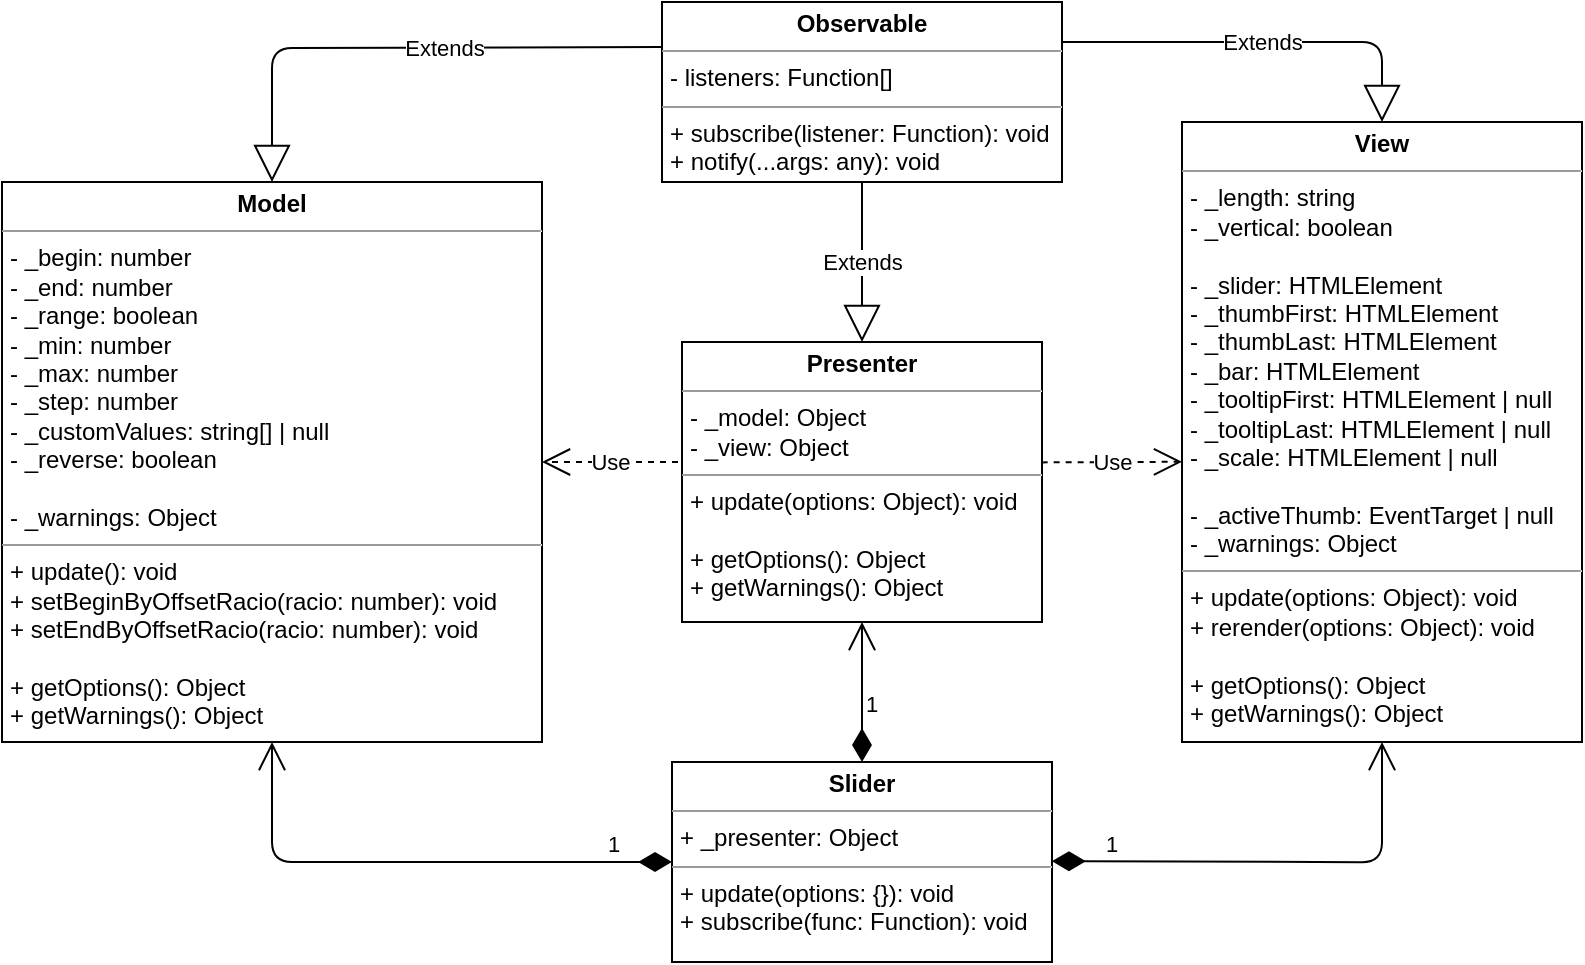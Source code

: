 <mxfile version="12.8.8" type="device"><diagram id="yHwNl0x9hTxv-SDwNB8a" name="Страница 1"><mxGraphModel dx="1325" dy="665" grid="1" gridSize="10" guides="1" tooltips="1" connect="1" arrows="1" fold="1" page="1" pageScale="1" pageWidth="2336" pageHeight="1654" math="0" shadow="0"><root><mxCell id="0"/><mxCell id="1" parent="0"/><mxCell id="gp7N-ECxnqV8nG13RXbz-1" value="&lt;p style=&quot;margin: 0px ; margin-top: 4px ; text-align: center&quot;&gt;&lt;b&gt;Model&lt;/b&gt;&lt;/p&gt;&lt;hr size=&quot;1&quot;&gt;&lt;p style=&quot;margin: 0px ; margin-left: 4px&quot;&gt;- _begin: number&lt;/p&gt;&lt;p style=&quot;margin: 0px ; margin-left: 4px&quot;&gt;- _end: number&lt;/p&gt;&lt;p style=&quot;margin: 0px ; margin-left: 4px&quot;&gt;- _range: boolean&lt;/p&gt;&lt;p style=&quot;margin: 0px ; margin-left: 4px&quot;&gt;- _min: number&lt;/p&gt;&lt;p style=&quot;margin: 0px ; margin-left: 4px&quot;&gt;- _max: number&lt;/p&gt;&lt;p style=&quot;margin: 0px ; margin-left: 4px&quot;&gt;- _step: number&lt;/p&gt;&lt;p style=&quot;margin: 0px ; margin-left: 4px&quot;&gt;- _customValues: string[] | null&lt;/p&gt;&lt;p style=&quot;margin: 0px ; margin-left: 4px&quot;&gt;- _reverse: boolean&lt;/p&gt;&lt;p style=&quot;margin: 0px ; margin-left: 4px&quot;&gt;&lt;br&gt;&lt;/p&gt;&lt;p style=&quot;margin: 0px ; margin-left: 4px&quot;&gt;-&amp;nbsp;_warnings: Object&lt;br&gt;&lt;/p&gt;&lt;hr size=&quot;1&quot;&gt;&lt;p style=&quot;margin: 0px ; margin-left: 4px&quot;&gt;+ update(): void&lt;/p&gt;&lt;p style=&quot;margin: 0px ; margin-left: 4px&quot;&gt;+&amp;nbsp;setBeginByOffsetRacio(racio: number): void&lt;/p&gt;&lt;p style=&quot;margin: 0px ; margin-left: 4px&quot;&gt;+&amp;nbsp;&lt;span&gt;setEndByOffsetRacio(racio: number): void&lt;/span&gt;&lt;/p&gt;&lt;p style=&quot;margin: 0px ; margin-left: 4px&quot;&gt;&lt;span&gt;&lt;br&gt;&lt;/span&gt;&lt;/p&gt;&lt;p style=&quot;margin: 0px ; margin-left: 4px&quot;&gt;+ getOptions(): Object&lt;/p&gt;&lt;p style=&quot;margin: 0px ; margin-left: 4px&quot;&gt;+ getWarnings(): Object&lt;/p&gt;" style="verticalAlign=top;align=left;overflow=fill;fontSize=12;fontFamily=Helvetica;html=1;" vertex="1" parent="1"><mxGeometry x="290" y="180" width="270" height="280" as="geometry"/></mxCell><mxCell id="gp7N-ECxnqV8nG13RXbz-2" value="&lt;p style=&quot;margin: 0px ; margin-top: 4px ; text-align: center&quot;&gt;&lt;b&gt;Presenter&lt;/b&gt;&lt;/p&gt;&lt;hr size=&quot;1&quot;&gt;&lt;p style=&quot;margin: 0px ; margin-left: 4px&quot;&gt;- _model: Object&lt;/p&gt;&lt;p style=&quot;margin: 0px ; margin-left: 4px&quot;&gt;- _view: Object&lt;/p&gt;&lt;hr size=&quot;1&quot;&gt;&lt;p style=&quot;margin: 0px ; margin-left: 4px&quot;&gt;+ update(options: Object): void&lt;/p&gt;&lt;p style=&quot;margin: 0px ; margin-left: 4px&quot;&gt;&lt;br&gt;&lt;/p&gt;&lt;p style=&quot;margin: 0px ; margin-left: 4px&quot;&gt;+ getOptions(): Object&lt;/p&gt;&lt;p style=&quot;margin: 0px ; margin-left: 4px&quot;&gt;+ getWarnings(): Object&lt;/p&gt;" style="verticalAlign=top;align=left;overflow=fill;fontSize=12;fontFamily=Helvetica;html=1;" vertex="1" parent="1"><mxGeometry x="630" y="260" width="180" height="140" as="geometry"/></mxCell><mxCell id="gp7N-ECxnqV8nG13RXbz-3" value="&lt;p style=&quot;margin: 0px ; margin-top: 4px ; text-align: center&quot;&gt;&lt;b&gt;View&lt;/b&gt;&lt;/p&gt;&lt;hr size=&quot;1&quot;&gt;&lt;p style=&quot;margin: 0px ; margin-left: 4px&quot;&gt;- _length: string&lt;/p&gt;&lt;p style=&quot;margin: 0px ; margin-left: 4px&quot;&gt;- _vertical: boolean&lt;/p&gt;&lt;p style=&quot;margin: 0px ; margin-left: 4px&quot;&gt;&lt;br&gt;&lt;/p&gt;&lt;p style=&quot;margin: 0px ; margin-left: 4px&quot;&gt;- _slider: HTMLElement&lt;/p&gt;&lt;p style=&quot;margin: 0px ; margin-left: 4px&quot;&gt;- _thumbFirst: HTMLElement&lt;/p&gt;&lt;p style=&quot;margin: 0px ; margin-left: 4px&quot;&gt;- _thumbLast: HTMLElement&lt;/p&gt;&lt;p style=&quot;margin: 0px ; margin-left: 4px&quot;&gt;- _bar: HTMLElement&lt;/p&gt;&lt;p style=&quot;margin: 0px ; margin-left: 4px&quot;&gt;- _tooltipFirst: HTMLElement | null&lt;/p&gt;&lt;p style=&quot;margin: 0px ; margin-left: 4px&quot;&gt;- _tooltipLast: HTMLElement | null&lt;/p&gt;&lt;p style=&quot;margin: 0px ; margin-left: 4px&quot;&gt;- _scale: HTMLElement | null&lt;/p&gt;&lt;p style=&quot;margin: 0px ; margin-left: 4px&quot;&gt;&lt;br&gt;&lt;/p&gt;&lt;p style=&quot;margin: 0px ; margin-left: 4px&quot;&gt;-&amp;nbsp;_activeThumb: EventTarget | null&lt;/p&gt;&lt;p style=&quot;margin: 0px ; margin-left: 4px&quot;&gt;-&amp;nbsp;_warnings: Object&lt;/p&gt;&lt;hr size=&quot;1&quot;&gt;&lt;p style=&quot;margin: 0px ; margin-left: 4px&quot;&gt;+ update(options: Object): void&lt;/p&gt;&lt;p style=&quot;margin: 0px ; margin-left: 4px&quot;&gt;+&amp;nbsp;rerender(options: Object): void&lt;/p&gt;&lt;p style=&quot;margin: 0px ; margin-left: 4px&quot;&gt;&lt;br&gt;&lt;/p&gt;&lt;p style=&quot;margin: 0px ; margin-left: 4px&quot;&gt;+ getOptions(): Object&lt;/p&gt;&lt;p style=&quot;margin: 0px ; margin-left: 4px&quot;&gt;+ getWarnings(): Object&lt;/p&gt;" style="verticalAlign=top;align=left;overflow=fill;fontSize=12;fontFamily=Helvetica;html=1;" vertex="1" parent="1"><mxGeometry x="880" y="150" width="200" height="310" as="geometry"/></mxCell><mxCell id="gp7N-ECxnqV8nG13RXbz-4" value="&lt;p style=&quot;margin: 0px ; margin-top: 4px ; text-align: center&quot;&gt;&lt;b&gt;Observable&lt;/b&gt;&lt;/p&gt;&lt;hr size=&quot;1&quot;&gt;&lt;p style=&quot;margin: 0px ; margin-left: 4px&quot;&gt;- listeners: Function[]&lt;/p&gt;&lt;hr size=&quot;1&quot;&gt;&lt;p style=&quot;margin: 0px ; margin-left: 4px&quot;&gt;&lt;span&gt;+ subscribe(listener: Function): void&lt;/span&gt;&lt;br&gt;&lt;/p&gt;&lt;p style=&quot;margin: 0px ; margin-left: 4px&quot;&gt;+ notify(...args: any): void&lt;/p&gt;" style="verticalAlign=top;align=left;overflow=fill;fontSize=12;fontFamily=Helvetica;html=1;" vertex="1" parent="1"><mxGeometry x="620" y="90" width="200" height="90" as="geometry"/></mxCell><mxCell id="gp7N-ECxnqV8nG13RXbz-5" value="&lt;p style=&quot;margin: 0px ; margin-top: 4px ; text-align: center&quot;&gt;&lt;b&gt;Slider&lt;/b&gt;&lt;/p&gt;&lt;hr size=&quot;1&quot;&gt;&lt;p style=&quot;margin: 0px ; margin-left: 4px&quot;&gt;+ _presenter: Object&lt;/p&gt;&lt;hr size=&quot;1&quot;&gt;&lt;p style=&quot;margin: 0px ; margin-left: 4px&quot;&gt;+ update(options: {}): void&lt;/p&gt;&lt;p style=&quot;margin: 0px ; margin-left: 4px&quot;&gt;+&amp;nbsp;subscribe(func: Function): void&lt;/p&gt;" style="verticalAlign=top;align=left;overflow=fill;fontSize=12;fontFamily=Helvetica;html=1;" vertex="1" parent="1"><mxGeometry x="625" y="470" width="190" height="100" as="geometry"/></mxCell><mxCell id="gp7N-ECxnqV8nG13RXbz-6" value="1" style="endArrow=open;html=1;endSize=12;startArrow=diamondThin;startSize=14;startFill=1;edgeStyle=orthogonalEdgeStyle;align=left;verticalAlign=bottom;entryX=0.5;entryY=1;entryDx=0;entryDy=0;exitX=0;exitY=0.5;exitDx=0;exitDy=0;" edge="1" parent="1" source="gp7N-ECxnqV8nG13RXbz-5" target="gp7N-ECxnqV8nG13RXbz-1"><mxGeometry x="-0.735" relative="1" as="geometry"><mxPoint x="590" y="524" as="sourcePoint"/><mxPoint x="720" y="290" as="targetPoint"/><Array as="points"><mxPoint x="625" y="520"/><mxPoint x="425" y="520"/></Array><mxPoint as="offset"/></mxGeometry></mxCell><mxCell id="gp7N-ECxnqV8nG13RXbz-7" value="1" style="endArrow=open;html=1;endSize=12;startArrow=diamondThin;startSize=14;startFill=1;edgeStyle=orthogonalEdgeStyle;align=left;verticalAlign=bottom;entryX=0.5;entryY=1;entryDx=0;entryDy=0;" edge="1" parent="1" target="gp7N-ECxnqV8nG13RXbz-3"><mxGeometry x="-0.777" relative="1" as="geometry"><mxPoint x="815" y="519.58" as="sourcePoint"/><mxPoint x="975" y="519.58" as="targetPoint"/><mxPoint as="offset"/></mxGeometry></mxCell><mxCell id="gp7N-ECxnqV8nG13RXbz-8" value="1" style="endArrow=open;html=1;endSize=12;startArrow=diamondThin;startSize=14;startFill=1;edgeStyle=orthogonalEdgeStyle;align=left;verticalAlign=bottom;exitX=0.5;exitY=0;exitDx=0;exitDy=0;entryX=0.5;entryY=1;entryDx=0;entryDy=0;" edge="1" parent="1" source="gp7N-ECxnqV8nG13RXbz-5" target="gp7N-ECxnqV8nG13RXbz-2"><mxGeometry x="-0.429" relative="1" as="geometry"><mxPoint x="740" y="320" as="sourcePoint"/><mxPoint x="900" y="320" as="targetPoint"/><mxPoint as="offset"/></mxGeometry></mxCell><mxCell id="gp7N-ECxnqV8nG13RXbz-9" value="Use" style="endArrow=open;endSize=12;dashed=1;html=1;entryX=1;entryY=0.5;entryDx=0;entryDy=0;" edge="1" parent="1" target="gp7N-ECxnqV8nG13RXbz-1"><mxGeometry width="160" relative="1" as="geometry"><mxPoint x="628" y="320" as="sourcePoint"/><mxPoint x="560" y="323" as="targetPoint"/></mxGeometry></mxCell><mxCell id="gp7N-ECxnqV8nG13RXbz-10" value="Use" style="endArrow=open;endSize=12;dashed=1;html=1;exitX=0.999;exitY=0.43;exitDx=0;exitDy=0;exitPerimeter=0;entryX=0;entryY=0.548;entryDx=0;entryDy=0;entryPerimeter=0;" edge="1" parent="1" source="gp7N-ECxnqV8nG13RXbz-2" target="gp7N-ECxnqV8nG13RXbz-3"><mxGeometry width="160" relative="1" as="geometry"><mxPoint x="920" y="240" as="sourcePoint"/><mxPoint x="880" y="316" as="targetPoint"/></mxGeometry></mxCell><mxCell id="gp7N-ECxnqV8nG13RXbz-11" value="Extends" style="endArrow=block;endSize=16;endFill=0;html=1;exitX=0;exitY=0.25;exitDx=0;exitDy=0;entryX=0.5;entryY=0;entryDx=0;entryDy=0;" edge="1" parent="1" source="gp7N-ECxnqV8nG13RXbz-4" target="gp7N-ECxnqV8nG13RXbz-1"><mxGeometry x="-0.167" width="160" relative="1" as="geometry"><mxPoint x="740" y="360" as="sourcePoint"/><mxPoint x="900" y="360" as="targetPoint"/><Array as="points"><mxPoint x="425" y="113"/></Array><mxPoint as="offset"/></mxGeometry></mxCell><mxCell id="gp7N-ECxnqV8nG13RXbz-12" value="Extends" style="endArrow=block;endSize=16;endFill=0;html=1;entryX=0.5;entryY=0;entryDx=0;entryDy=0;" edge="1" parent="1" target="gp7N-ECxnqV8nG13RXbz-3"><mxGeometry width="160" relative="1" as="geometry"><mxPoint x="820" y="110" as="sourcePoint"/><mxPoint x="980" y="110" as="targetPoint"/><Array as="points"><mxPoint x="980" y="110"/></Array></mxGeometry></mxCell><mxCell id="gp7N-ECxnqV8nG13RXbz-13" value="Extends" style="endArrow=block;endSize=16;endFill=0;html=1;exitX=0.5;exitY=1;exitDx=0;exitDy=0;entryX=0.5;entryY=0;entryDx=0;entryDy=0;" edge="1" parent="1" source="gp7N-ECxnqV8nG13RXbz-4" target="gp7N-ECxnqV8nG13RXbz-2"><mxGeometry width="160" relative="1" as="geometry"><mxPoint x="620" y="320" as="sourcePoint"/><mxPoint x="780" y="320" as="targetPoint"/><Array as="points"/></mxGeometry></mxCell></root></mxGraphModel></diagram></mxfile>